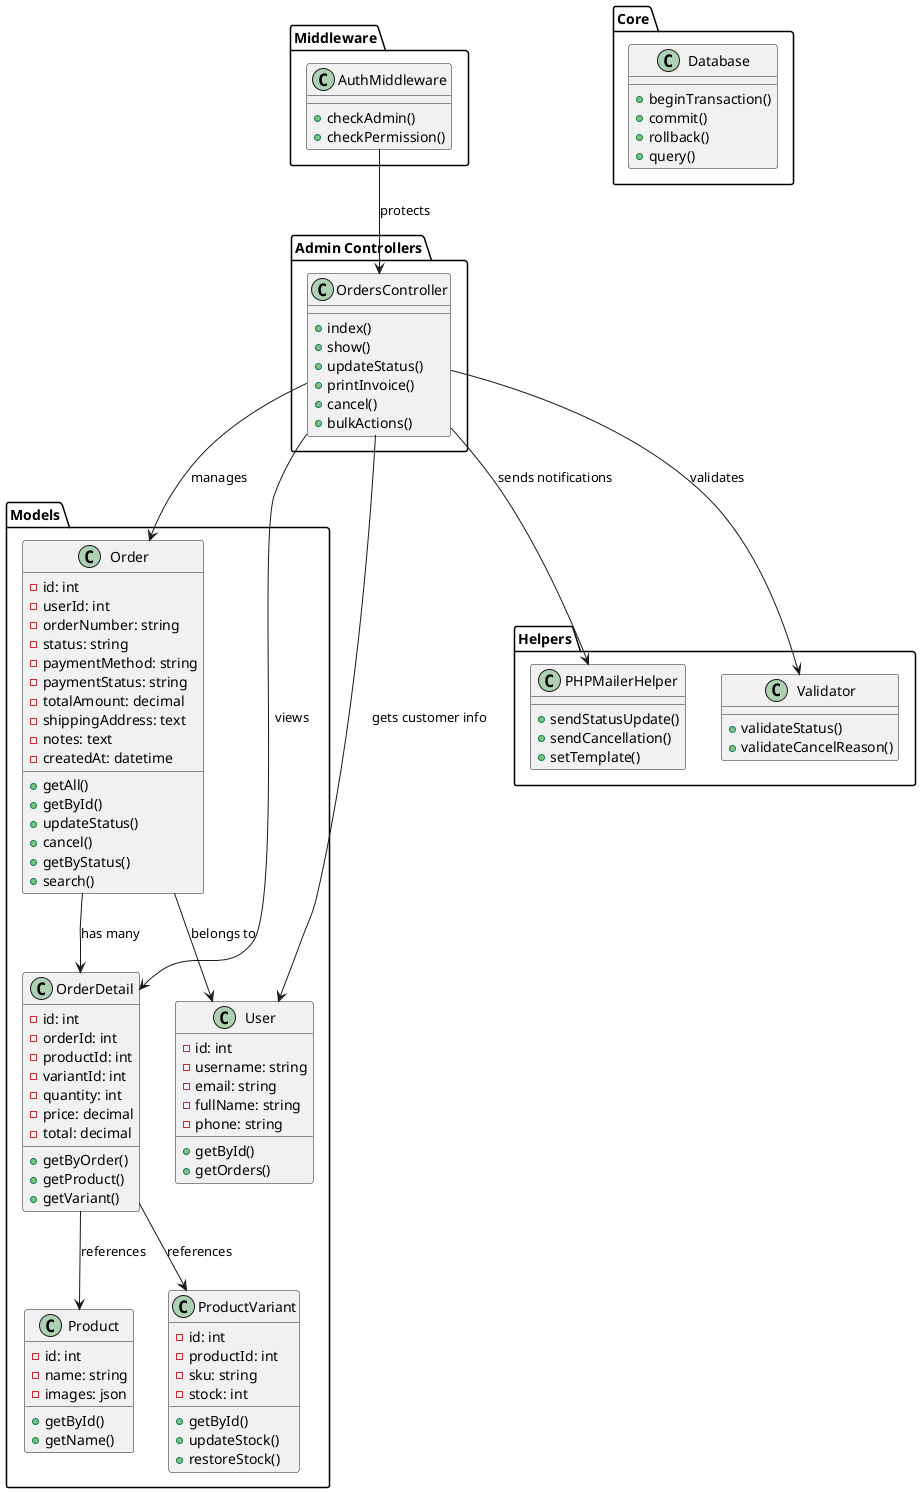 @startuml Order Management Admin - Class Diagram

!define ENTITY class
!define CONTROLLER class
!define SERVICE class

package "Admin Controllers" {
    CONTROLLER OrdersController {
        +index()
        +show()
        +updateStatus()
        +printInvoice()
        +cancel()
        +bulkActions()
    }
}

package "Models" {
    ENTITY Order {
        -id: int
        -userId: int
        -orderNumber: string
        -status: string
        -paymentMethod: string
        -paymentStatus: string
        -totalAmount: decimal
        -shippingAddress: text
        -notes: text
        -createdAt: datetime
        +getAll()
        +getById()
        +updateStatus()
        +cancel()
        +getByStatus()
        +search()
    }

    ENTITY OrderDetail {
        -id: int
        -orderId: int
        -productId: int
        -variantId: int
        -quantity: int
        -price: decimal
        -total: decimal
        +getByOrder()
        +getProduct()
        +getVariant()
    }

    ENTITY User {
        -id: int
        -username: string
        -email: string
        -fullName: string
        -phone: string
        +getById()
        +getOrders()
    }

    ENTITY Product {
        -id: int
        -name: string
        -images: json
        +getById()
        +getName()
    }

    ENTITY ProductVariant {
        -id: int
        -productId: int
        -sku: string
        -stock: int
        +getById()
        +updateStock()
        +restoreStock()
    }
}

package "Helpers" {
    SERVICE PHPMailerHelper {
        +sendStatusUpdate()
        +sendCancellation()
        +setTemplate()
    }

    SERVICE Validator {
        +validateStatus()
        +validateCancelReason()
    }
}

package "Middleware" {
    SERVICE AuthMiddleware {
        +checkAdmin()
        +checkPermission()
    }
}

package "Core" {
    SERVICE Database {
        +beginTransaction()
        +commit()
        +rollback()
        +query()
    }
}

OrdersController --> Order : manages
OrdersController --> OrderDetail : views
OrdersController --> User : gets customer info
OrdersController --> PHPMailerHelper : sends notifications
OrdersController --> Validator : validates
Order --> OrderDetail : has many
Order --> User : belongs to
OrderDetail --> Product : references
OrderDetail --> ProductVariant : references
AuthMiddleware --> OrdersController : protects

@enduml
